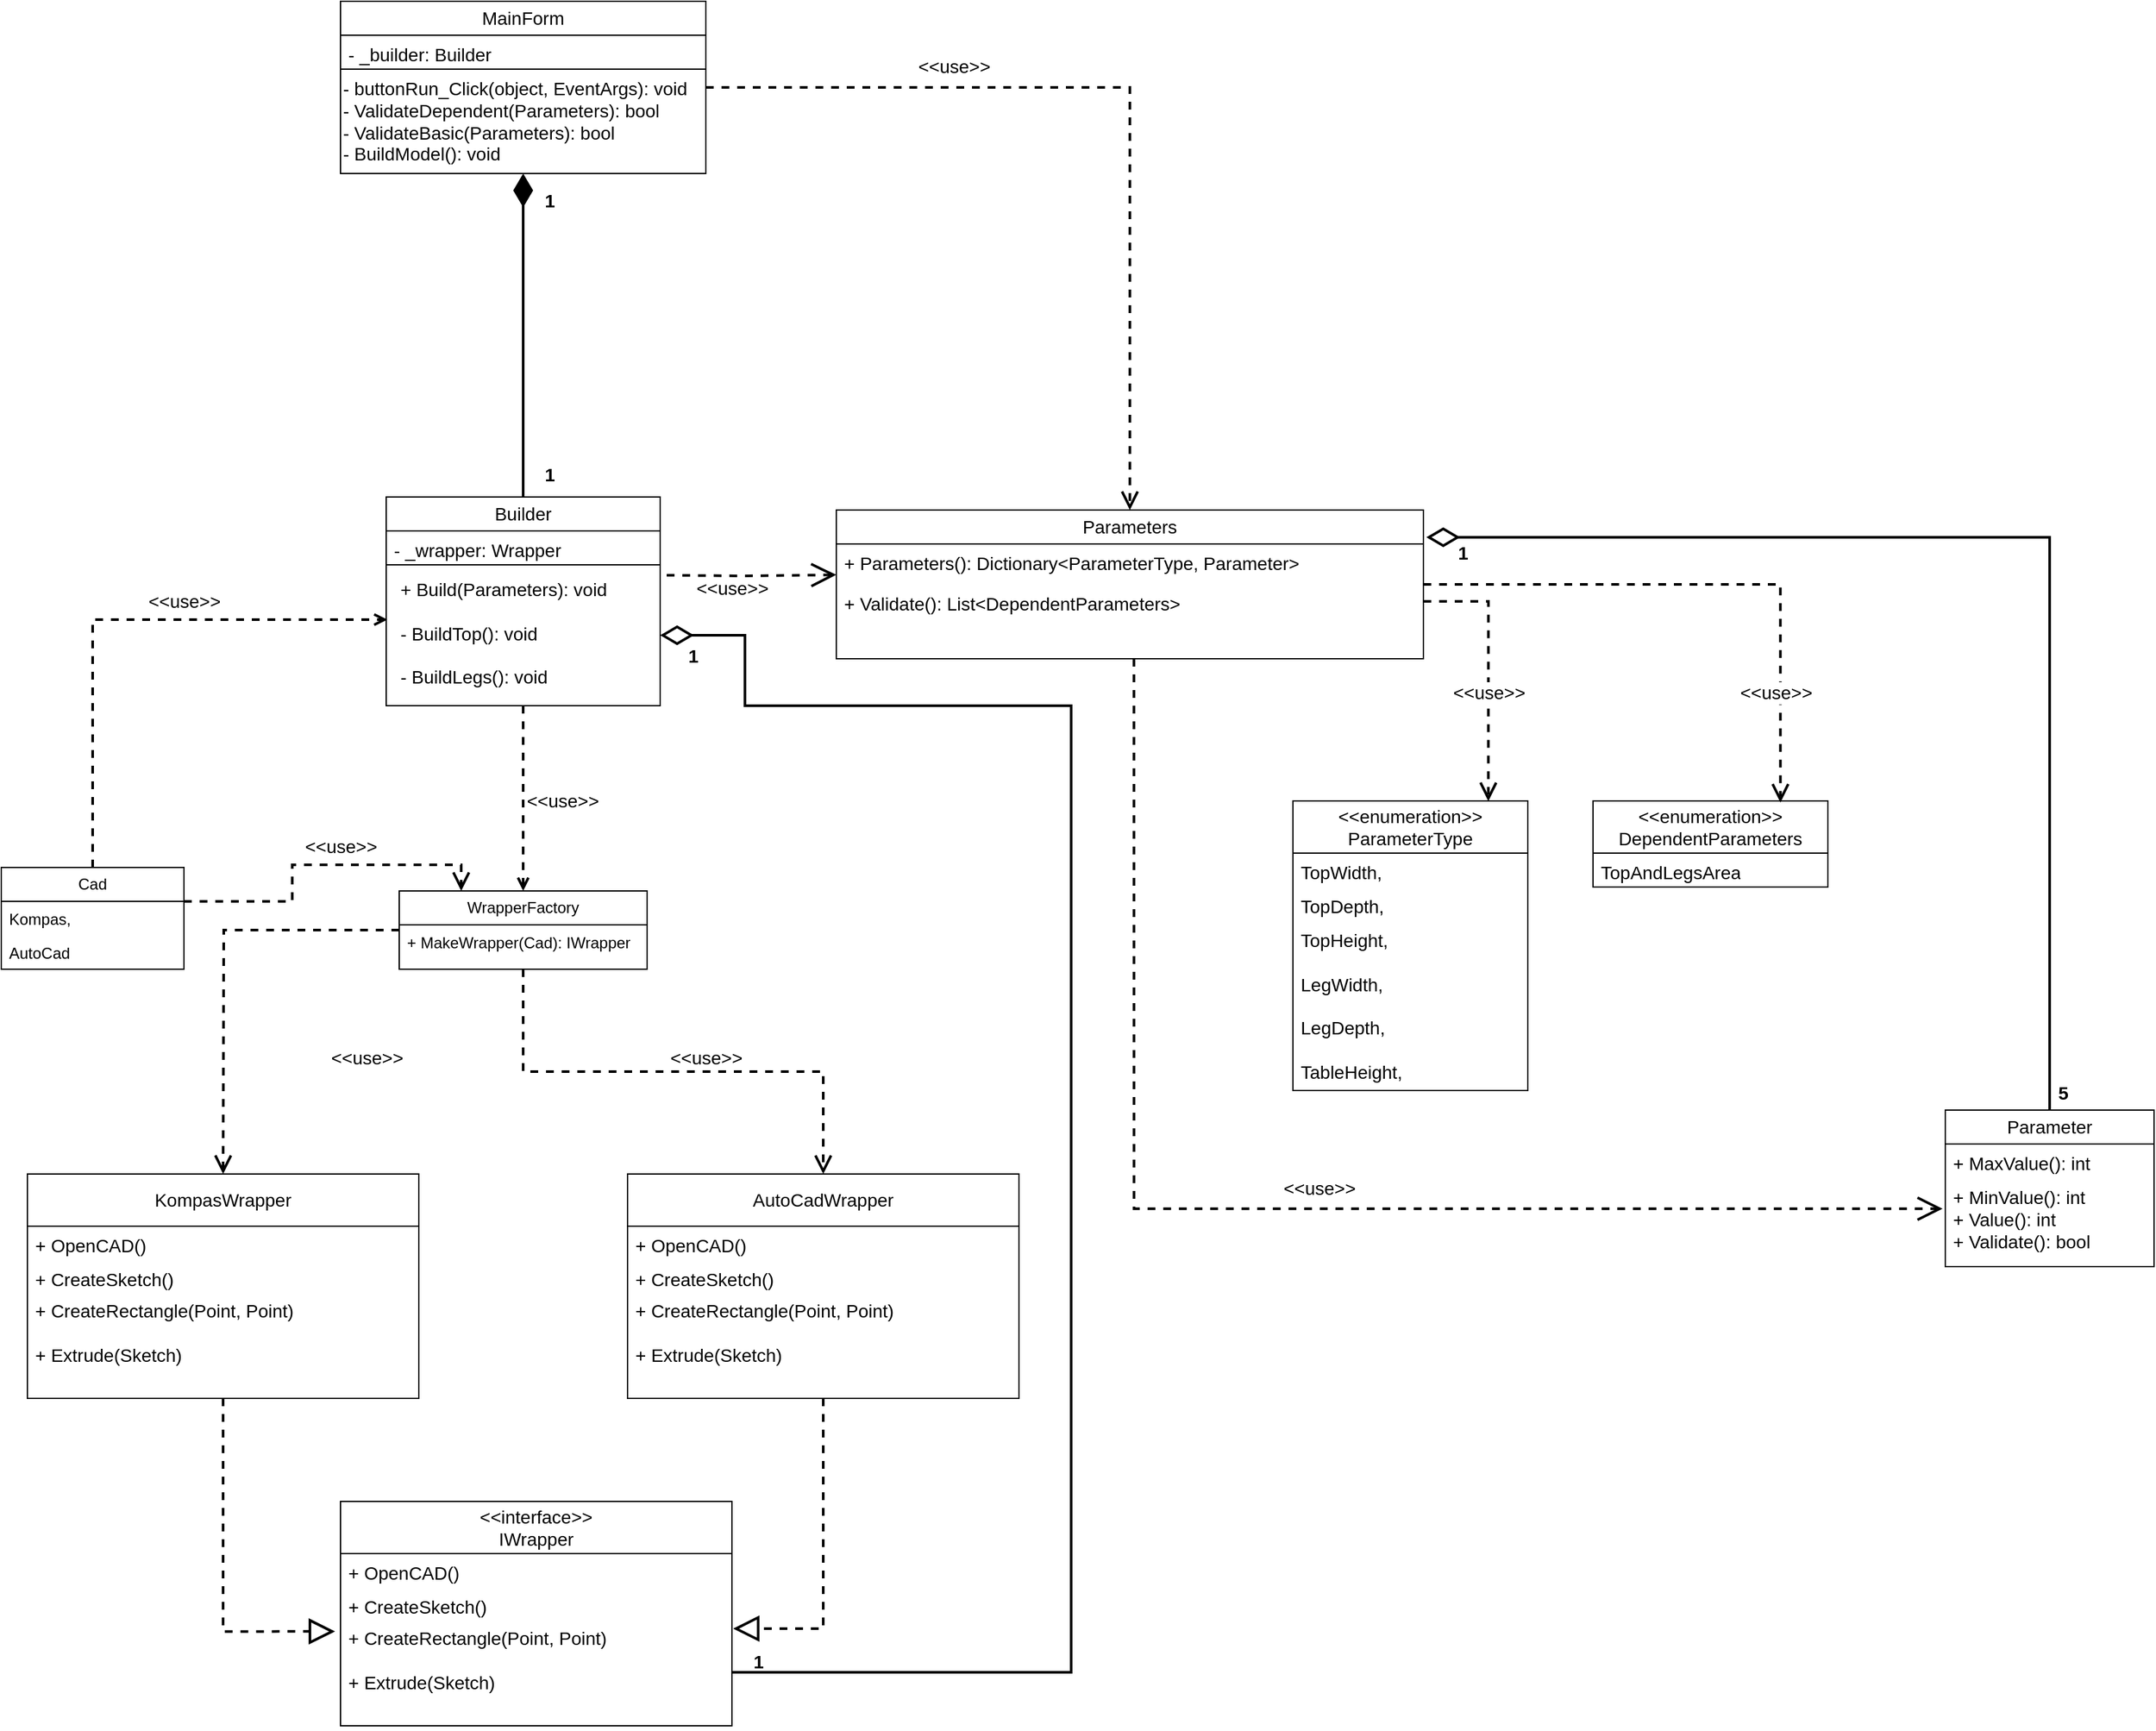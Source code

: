 <mxfile version="24.8.0">
  <diagram name="Страница — 1" id="_GvUe0sxVUc-ljBJi4vi">
    <mxGraphModel dx="1935" dy="2221" grid="1" gridSize="10" guides="1" tooltips="1" connect="1" arrows="1" fold="1" page="1" pageScale="1" pageWidth="827" pageHeight="1169" math="0" shadow="0">
      <root>
        <mxCell id="0" />
        <mxCell id="1" parent="0" />
        <mxCell id="PoCXjNP7LagrxDgm13DA-1" value="&amp;lt;&amp;lt;enumeration&amp;gt;&amp;gt;&lt;div style=&quot;font-size: 14px;&quot;&gt;ParameterType&lt;/div&gt;" style="swimlane;fontStyle=0;childLayout=stackLayout;horizontal=1;startSize=40;fillColor=none;horizontalStack=0;resizeParent=1;resizeParentMax=0;resizeLast=0;collapsible=1;marginBottom=0;whiteSpace=wrap;html=1;labelBackgroundColor=none;fontSize=14;" parent="1" vertex="1">
          <mxGeometry x="360" y="213" width="180" height="222" as="geometry">
            <mxRectangle x="610" y="150" width="140" height="40" as="alternateBounds" />
          </mxGeometry>
        </mxCell>
        <mxCell id="PoCXjNP7LagrxDgm13DA-2" value="TopWidth," style="text;strokeColor=none;fillColor=none;align=left;verticalAlign=top;spacingLeft=4;spacingRight=4;overflow=hidden;rotatable=0;points=[[0,0.5],[1,0.5]];portConstraint=eastwest;whiteSpace=wrap;html=1;fontSize=14;" parent="PoCXjNP7LagrxDgm13DA-1" vertex="1">
          <mxGeometry y="40" width="180" height="26" as="geometry" />
        </mxCell>
        <mxCell id="PoCXjNP7LagrxDgm13DA-3" value="TopDepth," style="text;strokeColor=none;fillColor=none;align=left;verticalAlign=top;spacingLeft=4;spacingRight=4;overflow=hidden;rotatable=0;points=[[0,0.5],[1,0.5]];portConstraint=eastwest;whiteSpace=wrap;html=1;fontSize=14;" parent="PoCXjNP7LagrxDgm13DA-1" vertex="1">
          <mxGeometry y="66" width="180" height="26" as="geometry" />
        </mxCell>
        <mxCell id="PoCXjNP7LagrxDgm13DA-4" value="&lt;div style=&quot;font-size: 14px;&quot;&gt;&lt;span style=&quot;background-color: initial; font-size: 14px;&quot;&gt;TopHeight,&lt;/span&gt;&lt;br style=&quot;font-size: 14px;&quot;&gt;&lt;/div&gt;&lt;div style=&quot;font-size: 14px;&quot;&gt;&lt;span style=&quot;background-color: initial; font-size: 14px;&quot;&gt;&lt;br style=&quot;font-size: 14px;&quot;&gt;&lt;/span&gt;&lt;/div&gt;&lt;div style=&quot;font-size: 14px;&quot;&gt;LegWidth,&lt;div style=&quot;font-size: 14px;&quot;&gt;&lt;br style=&quot;font-size: 14px;&quot;&gt;&lt;/div&gt;&lt;div style=&quot;font-size: 14px;&quot;&gt;LegDepth,&lt;/div&gt;&lt;/div&gt;&lt;div style=&quot;font-size: 14px;&quot;&gt;&lt;br style=&quot;font-size: 14px;&quot;&gt;&lt;/div&gt;&lt;div style=&quot;font-size: 14px;&quot;&gt;TableHeight,&lt;/div&gt;" style="text;strokeColor=none;fillColor=none;align=left;verticalAlign=top;spacingLeft=4;spacingRight=4;overflow=hidden;rotatable=0;points=[[0,0.5],[1,0.5]];portConstraint=eastwest;whiteSpace=wrap;html=1;fontSize=14;" parent="PoCXjNP7LagrxDgm13DA-1" vertex="1">
          <mxGeometry y="92" width="180" height="130" as="geometry" />
        </mxCell>
        <mxCell id="PoCXjNP7LagrxDgm13DA-5" value="Parameter" style="swimlane;fontStyle=0;childLayout=stackLayout;horizontal=1;startSize=26;fillColor=none;horizontalStack=0;resizeParent=1;resizeParentMax=0;resizeLast=0;collapsible=1;marginBottom=0;whiteSpace=wrap;html=1;fontSize=14;" parent="1" vertex="1">
          <mxGeometry x="860" y="450" width="160" height="120" as="geometry">
            <mxRectangle x="590" y="450" width="110" height="30" as="alternateBounds" />
          </mxGeometry>
        </mxCell>
        <mxCell id="PoCXjNP7LagrxDgm13DA-7" value="+ MaxValue(): int" style="text;strokeColor=none;fillColor=none;align=left;verticalAlign=top;spacingLeft=4;spacingRight=4;overflow=hidden;rotatable=0;points=[[0,0.5],[1,0.5]];portConstraint=eastwest;whiteSpace=wrap;html=1;fontSize=14;" parent="PoCXjNP7LagrxDgm13DA-5" vertex="1">
          <mxGeometry y="26" width="160" height="26" as="geometry" />
        </mxCell>
        <mxCell id="PoCXjNP7LagrxDgm13DA-8" value="+ MinValue(): int&lt;div&gt;+ Value(): int&lt;/div&gt;&lt;div&gt;+ Validate(): bool&lt;/div&gt;" style="text;strokeColor=none;fillColor=none;align=left;verticalAlign=top;spacingLeft=4;spacingRight=4;overflow=hidden;rotatable=0;points=[[0,0.5],[1,0.5]];portConstraint=eastwest;whiteSpace=wrap;html=1;fontSize=14;" parent="PoCXjNP7LagrxDgm13DA-5" vertex="1">
          <mxGeometry y="52" width="160" height="68" as="geometry" />
        </mxCell>
        <mxCell id="PoCXjNP7LagrxDgm13DA-13" style="edgeStyle=orthogonalEdgeStyle;rounded=0;orthogonalLoop=1;jettySize=auto;html=1;entryX=-0.013;entryY=0.347;entryDx=0;entryDy=0;entryPerimeter=0;fontSize=14;strokeWidth=2;dashed=1;endArrow=open;endFill=0;endSize=15;exitX=0.507;exitY=1;exitDx=0;exitDy=0;exitPerimeter=0;" parent="1" target="PoCXjNP7LagrxDgm13DA-8" edge="1" source="PoCXjNP7LagrxDgm13DA-20">
          <mxGeometry relative="1" as="geometry">
            <mxPoint x="430" y="553" as="sourcePoint" />
          </mxGeometry>
        </mxCell>
        <mxCell id="PoCXjNP7LagrxDgm13DA-14" value="&amp;lt;&amp;lt;use&amp;gt;&amp;gt;" style="edgeLabel;html=1;align=center;verticalAlign=middle;resizable=0;points=[];fontSize=14;" parent="PoCXjNP7LagrxDgm13DA-13" vertex="1" connectable="0">
          <mxGeometry x="-0.272" y="-1" relative="1" as="geometry">
            <mxPoint x="143" y="27" as="offset" />
          </mxGeometry>
        </mxCell>
        <mxCell id="PoCXjNP7LagrxDgm13DA-18" value="Parameters" style="swimlane;fontStyle=0;childLayout=stackLayout;horizontal=1;startSize=26;fillColor=none;horizontalStack=0;resizeParent=1;resizeParentMax=0;resizeLast=0;collapsible=1;marginBottom=0;whiteSpace=wrap;html=1;fontSize=14;" parent="1" vertex="1">
          <mxGeometry x="10" y="-10" width="450" height="114" as="geometry" />
        </mxCell>
        <mxCell id="PoCXjNP7LagrxDgm13DA-20" value="+ Parameters(): Dictionary&amp;lt;ParameterType, Parameter&amp;gt;" style="text;strokeColor=none;fillColor=none;align=left;verticalAlign=top;spacingLeft=4;spacingRight=4;overflow=hidden;rotatable=0;points=[[0,0.5],[1,0.5]];portConstraint=eastwest;whiteSpace=wrap;html=1;fontSize=14;" parent="PoCXjNP7LagrxDgm13DA-18" vertex="1">
          <mxGeometry y="26" width="450" height="88" as="geometry" />
        </mxCell>
        <mxCell id="PoCXjNP7LagrxDgm13DA-25" style="edgeStyle=orthogonalEdgeStyle;rounded=0;orthogonalLoop=1;jettySize=auto;html=1;entryX=1.005;entryY=-0.058;entryDx=0;entryDy=0;entryPerimeter=0;strokeWidth=2;endArrow=diamondThin;endFill=0;endSize=20;" parent="1" source="PoCXjNP7LagrxDgm13DA-5" target="PoCXjNP7LagrxDgm13DA-20" edge="1">
          <mxGeometry relative="1" as="geometry" />
        </mxCell>
        <mxCell id="PoCXjNP7LagrxDgm13DA-26" value="5" style="text;align=center;fontStyle=1;verticalAlign=middle;spacingLeft=3;spacingRight=3;strokeColor=none;rotatable=0;points=[[0,0.5],[1,0.5]];portConstraint=eastwest;html=1;fontSize=14;" parent="1" vertex="1">
          <mxGeometry x="910" y="424" width="80" height="26" as="geometry" />
        </mxCell>
        <mxCell id="PoCXjNP7LagrxDgm13DA-27" value="1" style="text;align=center;fontStyle=1;verticalAlign=middle;spacingLeft=3;spacingRight=3;strokeColor=none;rotatable=0;points=[[0,0.5],[1,0.5]];portConstraint=eastwest;html=1;fontSize=14;" parent="1" vertex="1">
          <mxGeometry x="450" y="10" width="80" height="26" as="geometry" />
        </mxCell>
        <mxCell id="3VKgxQNt9R2R6aNOcvrB-17" style="edgeStyle=orthogonalEdgeStyle;rounded=0;orthogonalLoop=1;jettySize=auto;html=1;entryX=0.5;entryY=0;entryDx=0;entryDy=0;strokeWidth=2;dashed=1;endArrow=open;endFill=0;" parent="1" source="PoCXjNP7LagrxDgm13DA-30" target="3VKgxQNt9R2R6aNOcvrB-1" edge="1">
          <mxGeometry relative="1" as="geometry" />
        </mxCell>
        <mxCell id="PoCXjNP7LagrxDgm13DA-30" value="Builder" style="swimlane;fontStyle=0;childLayout=stackLayout;horizontal=1;startSize=26;fillColor=none;horizontalStack=0;resizeParent=1;resizeParentMax=0;resizeLast=0;collapsible=1;marginBottom=0;whiteSpace=wrap;html=1;fontSize=14;" parent="1" vertex="1">
          <mxGeometry x="-335" y="-20" width="210" height="160" as="geometry" />
        </mxCell>
        <mxCell id="PoCXjNP7LagrxDgm13DA-31" value="- _wrapper: Wrapper" style="text;strokeColor=none;fillColor=none;align=left;verticalAlign=top;spacingLeft=4;spacingRight=4;overflow=hidden;rotatable=0;points=[[0,0.5],[1,0.5]];portConstraint=eastwest;whiteSpace=wrap;html=1;fontSize=14;" parent="PoCXjNP7LagrxDgm13DA-30" vertex="1">
          <mxGeometry y="26" width="210" height="26" as="geometry" />
        </mxCell>
        <mxCell id="PoCXjNP7LagrxDgm13DA-47" value="" style="html=1;whiteSpace=wrap;" parent="PoCXjNP7LagrxDgm13DA-30" vertex="1">
          <mxGeometry y="52" width="210" height="108" as="geometry" />
        </mxCell>
        <mxCell id="PoCXjNP7LagrxDgm13DA-34" style="edgeStyle=orthogonalEdgeStyle;rounded=0;orthogonalLoop=1;jettySize=auto;html=1;entryX=-0.003;entryY=0.894;entryDx=0;entryDy=0;entryPerimeter=0;dashed=1;strokeWidth=2;endArrow=open;endFill=0;endSize=15;" parent="1" edge="1">
          <mxGeometry relative="1" as="geometry">
            <mxPoint x="-120" y="40" as="sourcePoint" />
            <mxPoint x="10.0" y="39.654" as="targetPoint" />
          </mxGeometry>
        </mxCell>
        <mxCell id="PoCXjNP7LagrxDgm13DA-35" value="&amp;lt;&amp;lt;use&amp;gt;&amp;gt;" style="edgeLabel;html=1;align=center;verticalAlign=middle;resizable=0;points=[];fontSize=14;" parent="1" vertex="1" connectable="0">
          <mxGeometry x="-70" y="50.004" as="geometry" />
        </mxCell>
        <mxCell id="PoCXjNP7LagrxDgm13DA-40" style="edgeStyle=orthogonalEdgeStyle;rounded=0;orthogonalLoop=1;jettySize=auto;html=1;strokeWidth=2;endArrow=diamondThin;endFill=1;endSize=20;entryX=0.5;entryY=1;entryDx=0;entryDy=0;" parent="1" source="PoCXjNP7LagrxDgm13DA-30" target="PoCXjNP7LagrxDgm13DA-55" edge="1">
          <mxGeometry relative="1" as="geometry">
            <mxPoint x="-230" y="-180" as="targetPoint" />
          </mxGeometry>
        </mxCell>
        <mxCell id="PoCXjNP7LagrxDgm13DA-42" value="&amp;lt;&amp;lt;interface&amp;gt;&amp;gt;&lt;br&gt;IWrapper" style="swimlane;fontStyle=0;childLayout=stackLayout;horizontal=1;startSize=40;fillColor=none;horizontalStack=0;resizeParent=1;resizeParentMax=0;resizeLast=0;collapsible=1;marginBottom=0;whiteSpace=wrap;html=1;fontSize=14;" parent="1" vertex="1">
          <mxGeometry x="-370" y="750" width="300" height="172" as="geometry" />
        </mxCell>
        <mxCell id="PoCXjNP7LagrxDgm13DA-43" value="+ OpenCAD()" style="text;strokeColor=none;fillColor=none;align=left;verticalAlign=top;spacingLeft=4;spacingRight=4;overflow=hidden;rotatable=0;points=[[0,0.5],[1,0.5]];portConstraint=eastwest;whiteSpace=wrap;html=1;fontSize=14;" parent="PoCXjNP7LagrxDgm13DA-42" vertex="1">
          <mxGeometry y="40" width="300" height="26" as="geometry" />
        </mxCell>
        <mxCell id="PoCXjNP7LagrxDgm13DA-44" value="+ CreateSketch()" style="text;strokeColor=none;fillColor=none;align=left;verticalAlign=top;spacingLeft=4;spacingRight=4;overflow=hidden;rotatable=0;points=[[0,0.5],[1,0.5]];portConstraint=eastwest;whiteSpace=wrap;html=1;fontSize=14;" parent="PoCXjNP7LagrxDgm13DA-42" vertex="1">
          <mxGeometry y="66" width="300" height="24" as="geometry" />
        </mxCell>
        <mxCell id="PoCXjNP7LagrxDgm13DA-45" value="+ CreateRectangle(Point, Point)&lt;div&gt;&lt;br&gt;&lt;/div&gt;&lt;div&gt;+ Extrude(Sketch)&lt;/div&gt;" style="text;strokeColor=none;fillColor=none;align=left;verticalAlign=top;spacingLeft=4;spacingRight=4;overflow=hidden;rotatable=0;points=[[0,0.5],[1,0.5]];portConstraint=eastwest;whiteSpace=wrap;html=1;fontSize=14;" parent="PoCXjNP7LagrxDgm13DA-42" vertex="1">
          <mxGeometry y="90" width="300" height="82" as="geometry" />
        </mxCell>
        <mxCell id="iyFwf2g1BbEHtkNS71lu-4" style="edgeStyle=orthogonalEdgeStyle;rounded=0;orthogonalLoop=1;jettySize=auto;html=1;entryX=1;entryY=0.5;entryDx=0;entryDy=0;exitX=1;exitY=0.5;exitDx=0;exitDy=0;startArrow=diamondThin;startFill=0;endArrow=none;endFill=0;endSize=11;targetPerimeterSpacing=0;strokeWidth=2;sourcePerimeterSpacing=0;startSize=20;" edge="1" parent="1" source="PoCXjNP7LagrxDgm13DA-47" target="PoCXjNP7LagrxDgm13DA-45">
          <mxGeometry relative="1" as="geometry">
            <Array as="points">
              <mxPoint x="-60" y="86" />
              <mxPoint x="-60" y="140" />
              <mxPoint x="190" y="140" />
              <mxPoint x="190" y="881" />
            </Array>
          </mxGeometry>
        </mxCell>
        <mxCell id="PoCXjNP7LagrxDgm13DA-48" value="+ Build(Parameters): void&lt;div&gt;&lt;br&gt;&lt;/div&gt;&lt;div&gt;- BuildTop(): void&lt;/div&gt;&lt;div&gt;&lt;br&gt;&lt;/div&gt;&lt;div&gt;- BuildLegs(): void&lt;/div&gt;" style="text;strokeColor=none;fillColor=none;align=left;verticalAlign=top;spacingLeft=4;spacingRight=4;overflow=hidden;rotatable=0;points=[[0,0.5],[1,0.5]];portConstraint=eastwest;whiteSpace=wrap;html=1;fontSize=14;" parent="1" vertex="1">
          <mxGeometry x="-330" y="36" width="200" height="104" as="geometry" />
        </mxCell>
        <mxCell id="iyFwf2g1BbEHtkNS71lu-2" style="edgeStyle=orthogonalEdgeStyle;rounded=0;orthogonalLoop=1;jettySize=auto;html=1;entryX=0.5;entryY=0;entryDx=0;entryDy=0;strokeWidth=2;dashed=1;endArrow=open;endFill=0;endSize=10;" edge="1" parent="1" source="PoCXjNP7LagrxDgm13DA-55" target="PoCXjNP7LagrxDgm13DA-18">
          <mxGeometry relative="1" as="geometry" />
        </mxCell>
        <mxCell id="PoCXjNP7LagrxDgm13DA-55" value="MainForm" style="swimlane;fontStyle=0;childLayout=stackLayout;horizontal=1;startSize=26;fillColor=none;horizontalStack=0;resizeParent=1;resizeParentMax=0;resizeLast=0;collapsible=1;marginBottom=0;whiteSpace=wrap;html=1;fontSize=14;" parent="1" vertex="1">
          <mxGeometry x="-370" y="-400" width="280" height="132" as="geometry" />
        </mxCell>
        <mxCell id="PoCXjNP7LagrxDgm13DA-56" value="- _builder: Builder" style="text;strokeColor=none;fillColor=none;align=left;verticalAlign=top;spacingLeft=4;spacingRight=4;overflow=hidden;rotatable=0;points=[[0,0.5],[1,0.5]];portConstraint=eastwest;whiteSpace=wrap;html=1;fontSize=14;" parent="PoCXjNP7LagrxDgm13DA-55" vertex="1">
          <mxGeometry y="26" width="280" height="26" as="geometry" />
        </mxCell>
        <mxCell id="PoCXjNP7LagrxDgm13DA-58" value="-&amp;nbsp;buttonRun_Click(object, EventArgs): void&lt;br&gt;-&amp;nbsp;ValidateDependent(Parameters): bool&lt;div&gt;- ValidateBasic(Parameters): bool&lt;br&gt;- BuildModel(): void&lt;/div&gt;" style="html=1;whiteSpace=wrap;align=left;fontSize=14;" parent="PoCXjNP7LagrxDgm13DA-55" vertex="1">
          <mxGeometry y="52" width="280" height="80" as="geometry" />
        </mxCell>
        <mxCell id="PoCXjNP7LagrxDgm13DA-64" value="1" style="text;align=center;fontStyle=1;verticalAlign=middle;spacingLeft=3;spacingRight=3;strokeColor=none;rotatable=0;points=[[0,0.5],[1,0.5]];portConstraint=eastwest;html=1;fontSize=14;" parent="1" vertex="1">
          <mxGeometry x="-250" y="-50" width="80" height="26" as="geometry" />
        </mxCell>
        <mxCell id="PoCXjNP7LagrxDgm13DA-65" value="1" style="text;align=center;fontStyle=1;verticalAlign=middle;spacingLeft=3;spacingRight=3;strokeColor=none;rotatable=0;points=[[0,0.5],[1,0.5]];portConstraint=eastwest;html=1;fontSize=14;" parent="1" vertex="1">
          <mxGeometry x="-250" y="-260" width="80" height="26" as="geometry" />
        </mxCell>
        <mxCell id="ReBuMeNeadvC9PKwHi04-1" value="&lt;div&gt;&lt;br&gt;&lt;/div&gt;+ Validate(): List&amp;lt;DependentParameters&amp;gt;" style="text;strokeColor=none;fillColor=none;align=left;verticalAlign=top;spacingLeft=4;spacingRight=4;overflow=hidden;rotatable=0;points=[[0,0.5],[1,0.5]];portConstraint=eastwest;whiteSpace=wrap;html=1;fontSize=14;" parent="1" vertex="1">
          <mxGeometry x="10" y="30" width="290" height="85" as="geometry" />
        </mxCell>
        <mxCell id="ReBuMeNeadvC9PKwHi04-2" value="KompasWrapper" style="swimlane;fontStyle=0;childLayout=stackLayout;horizontal=1;startSize=40;fillColor=none;horizontalStack=0;resizeParent=1;resizeParentMax=0;resizeLast=0;collapsible=1;marginBottom=0;whiteSpace=wrap;html=1;fontSize=14;" parent="1" vertex="1">
          <mxGeometry x="-610" y="499" width="300" height="172" as="geometry" />
        </mxCell>
        <mxCell id="ReBuMeNeadvC9PKwHi04-3" value="+ OpenCAD()" style="text;strokeColor=none;fillColor=none;align=left;verticalAlign=top;spacingLeft=4;spacingRight=4;overflow=hidden;rotatable=0;points=[[0,0.5],[1,0.5]];portConstraint=eastwest;whiteSpace=wrap;html=1;fontSize=14;" parent="ReBuMeNeadvC9PKwHi04-2" vertex="1">
          <mxGeometry y="40" width="300" height="26" as="geometry" />
        </mxCell>
        <mxCell id="ReBuMeNeadvC9PKwHi04-4" value="+ CreateSketch()" style="text;strokeColor=none;fillColor=none;align=left;verticalAlign=top;spacingLeft=4;spacingRight=4;overflow=hidden;rotatable=0;points=[[0,0.5],[1,0.5]];portConstraint=eastwest;whiteSpace=wrap;html=1;fontSize=14;" parent="ReBuMeNeadvC9PKwHi04-2" vertex="1">
          <mxGeometry y="66" width="300" height="24" as="geometry" />
        </mxCell>
        <mxCell id="ReBuMeNeadvC9PKwHi04-5" value="+ CreateRectangle(Point, Point)&lt;div&gt;&lt;br&gt;&lt;/div&gt;&lt;div&gt;+ Extrude(Sketch)&lt;/div&gt;" style="text;strokeColor=none;fillColor=none;align=left;verticalAlign=top;spacingLeft=4;spacingRight=4;overflow=hidden;rotatable=0;points=[[0,0.5],[1,0.5]];portConstraint=eastwest;whiteSpace=wrap;html=1;fontSize=14;" parent="ReBuMeNeadvC9PKwHi04-2" vertex="1">
          <mxGeometry y="90" width="300" height="82" as="geometry" />
        </mxCell>
        <mxCell id="ReBuMeNeadvC9PKwHi04-6" value="AutoCadWrapper" style="swimlane;fontStyle=0;childLayout=stackLayout;horizontal=1;startSize=40;fillColor=none;horizontalStack=0;resizeParent=1;resizeParentMax=0;resizeLast=0;collapsible=1;marginBottom=0;whiteSpace=wrap;html=1;fontSize=14;" parent="1" vertex="1">
          <mxGeometry x="-150" y="499" width="300" height="172" as="geometry" />
        </mxCell>
        <mxCell id="ReBuMeNeadvC9PKwHi04-7" value="+ OpenCAD()" style="text;strokeColor=none;fillColor=none;align=left;verticalAlign=top;spacingLeft=4;spacingRight=4;overflow=hidden;rotatable=0;points=[[0,0.5],[1,0.5]];portConstraint=eastwest;whiteSpace=wrap;html=1;fontSize=14;" parent="ReBuMeNeadvC9PKwHi04-6" vertex="1">
          <mxGeometry y="40" width="300" height="26" as="geometry" />
        </mxCell>
        <mxCell id="ReBuMeNeadvC9PKwHi04-8" value="+ CreateSketch()" style="text;strokeColor=none;fillColor=none;align=left;verticalAlign=top;spacingLeft=4;spacingRight=4;overflow=hidden;rotatable=0;points=[[0,0.5],[1,0.5]];portConstraint=eastwest;whiteSpace=wrap;html=1;fontSize=14;" parent="ReBuMeNeadvC9PKwHi04-6" vertex="1">
          <mxGeometry y="66" width="300" height="24" as="geometry" />
        </mxCell>
        <mxCell id="ReBuMeNeadvC9PKwHi04-9" value="+ CreateRectangle(Point, Point)&lt;div&gt;&lt;br&gt;&lt;/div&gt;&lt;div&gt;+ Extrude(Sketch)&lt;/div&gt;" style="text;strokeColor=none;fillColor=none;align=left;verticalAlign=top;spacingLeft=4;spacingRight=4;overflow=hidden;rotatable=0;points=[[0,0.5],[1,0.5]];portConstraint=eastwest;whiteSpace=wrap;html=1;fontSize=14;" parent="ReBuMeNeadvC9PKwHi04-6" vertex="1">
          <mxGeometry y="90" width="300" height="82" as="geometry" />
        </mxCell>
        <mxCell id="ReBuMeNeadvC9PKwHi04-10" style="edgeStyle=orthogonalEdgeStyle;rounded=0;orthogonalLoop=1;jettySize=auto;html=1;entryX=-0.014;entryY=0.118;entryDx=0;entryDy=0;entryPerimeter=0;strokeWidth=2;endArrow=block;endFill=0;endSize=15;dashed=1;" parent="1" source="ReBuMeNeadvC9PKwHi04-2" target="PoCXjNP7LagrxDgm13DA-45" edge="1">
          <mxGeometry relative="1" as="geometry" />
        </mxCell>
        <mxCell id="ReBuMeNeadvC9PKwHi04-11" style="edgeStyle=orthogonalEdgeStyle;rounded=0;orthogonalLoop=1;jettySize=auto;html=1;entryX=1.003;entryY=0.092;entryDx=0;entryDy=0;entryPerimeter=0;dashed=1;strokeWidth=2;endArrow=block;endFill=0;endSize=15;" parent="1" source="ReBuMeNeadvC9PKwHi04-6" target="PoCXjNP7LagrxDgm13DA-45" edge="1">
          <mxGeometry relative="1" as="geometry" />
        </mxCell>
        <mxCell id="3VKgxQNt9R2R6aNOcvrB-13" style="edgeStyle=orthogonalEdgeStyle;rounded=0;orthogonalLoop=1;jettySize=auto;html=1;entryX=0.5;entryY=0;entryDx=0;entryDy=0;strokeWidth=2;dashed=1;endArrow=open;endFill=0;endSize=10;" parent="1" source="3VKgxQNt9R2R6aNOcvrB-1" target="ReBuMeNeadvC9PKwHi04-6" edge="1">
          <mxGeometry relative="1" as="geometry" />
        </mxCell>
        <mxCell id="3VKgxQNt9R2R6aNOcvrB-15" style="edgeStyle=orthogonalEdgeStyle;rounded=0;orthogonalLoop=1;jettySize=auto;html=1;strokeWidth=2;dashed=1;endArrow=open;endFill=0;endSize=10;" parent="1" source="3VKgxQNt9R2R6aNOcvrB-1" edge="1">
          <mxGeometry relative="1" as="geometry">
            <mxPoint x="-460" y="499" as="targetPoint" />
          </mxGeometry>
        </mxCell>
        <mxCell id="3VKgxQNt9R2R6aNOcvrB-1" value="WrapperFactory" style="swimlane;fontStyle=0;childLayout=stackLayout;horizontal=1;startSize=26;fillColor=none;horizontalStack=0;resizeParent=1;resizeParentMax=0;resizeLast=0;collapsible=1;marginBottom=0;whiteSpace=wrap;html=1;" parent="1" vertex="1">
          <mxGeometry x="-325" y="282" width="190" height="60" as="geometry" />
        </mxCell>
        <mxCell id="3VKgxQNt9R2R6aNOcvrB-3" value="+ MakeWrapper(Cad): IWrapper" style="text;strokeColor=none;fillColor=none;align=left;verticalAlign=top;spacingLeft=4;spacingRight=4;overflow=hidden;rotatable=0;points=[[0,0.5],[1,0.5]];portConstraint=eastwest;whiteSpace=wrap;html=1;" parent="3VKgxQNt9R2R6aNOcvrB-1" vertex="1">
          <mxGeometry y="26" width="190" height="34" as="geometry" />
        </mxCell>
        <mxCell id="3VKgxQNt9R2R6aNOcvrB-5" value="Cad" style="swimlane;fontStyle=0;childLayout=stackLayout;horizontal=1;startSize=26;fillColor=none;horizontalStack=0;resizeParent=1;resizeParentMax=0;resizeLast=0;collapsible=1;marginBottom=0;whiteSpace=wrap;html=1;" parent="1" vertex="1">
          <mxGeometry x="-630" y="264" width="140" height="78" as="geometry" />
        </mxCell>
        <mxCell id="3VKgxQNt9R2R6aNOcvrB-6" value="Kompas," style="text;strokeColor=none;fillColor=none;align=left;verticalAlign=top;spacingLeft=4;spacingRight=4;overflow=hidden;rotatable=0;points=[[0,0.5],[1,0.5]];portConstraint=eastwest;whiteSpace=wrap;html=1;" parent="3VKgxQNt9R2R6aNOcvrB-5" vertex="1">
          <mxGeometry y="26" width="140" height="26" as="geometry" />
        </mxCell>
        <mxCell id="3VKgxQNt9R2R6aNOcvrB-7" value="AutoCad" style="text;strokeColor=none;fillColor=none;align=left;verticalAlign=top;spacingLeft=4;spacingRight=4;overflow=hidden;rotatable=0;points=[[0,0.5],[1,0.5]];portConstraint=eastwest;whiteSpace=wrap;html=1;" parent="3VKgxQNt9R2R6aNOcvrB-5" vertex="1">
          <mxGeometry y="52" width="140" height="26" as="geometry" />
        </mxCell>
        <mxCell id="3VKgxQNt9R2R6aNOcvrB-9" style="edgeStyle=orthogonalEdgeStyle;rounded=0;orthogonalLoop=1;jettySize=auto;html=1;entryX=-0.02;entryY=0.365;entryDx=0;entryDy=0;entryPerimeter=0;dashed=1;strokeWidth=2;endArrow=open;endFill=0;" parent="1" source="3VKgxQNt9R2R6aNOcvrB-5" target="PoCXjNP7LagrxDgm13DA-48" edge="1">
          <mxGeometry relative="1" as="geometry" />
        </mxCell>
        <mxCell id="3VKgxQNt9R2R6aNOcvrB-10" value="&amp;lt;&amp;lt;use&amp;gt;&amp;gt;" style="edgeLabel;html=1;align=center;verticalAlign=middle;resizable=0;points=[];fontSize=14;" parent="1" vertex="1" connectable="0">
          <mxGeometry x="-490" y="60.004" as="geometry" />
        </mxCell>
        <mxCell id="3VKgxQNt9R2R6aNOcvrB-11" style="edgeStyle=orthogonalEdgeStyle;rounded=0;orthogonalLoop=1;jettySize=auto;html=1;entryX=0.25;entryY=0;entryDx=0;entryDy=0;strokeWidth=2;dashed=1;endArrow=open;endFill=0;endSize=10;" parent="1" source="3VKgxQNt9R2R6aNOcvrB-6" target="3VKgxQNt9R2R6aNOcvrB-1" edge="1">
          <mxGeometry relative="1" as="geometry">
            <Array as="points">
              <mxPoint x="-407" y="290" />
              <mxPoint x="-407" y="262" />
              <mxPoint x="-277" y="262" />
            </Array>
          </mxGeometry>
        </mxCell>
        <mxCell id="3VKgxQNt9R2R6aNOcvrB-12" value="&amp;lt;&amp;lt;use&amp;gt;&amp;gt;" style="edgeLabel;html=1;align=center;verticalAlign=middle;resizable=0;points=[];fontSize=14;" parent="1" vertex="1" connectable="0">
          <mxGeometry y="36.004" as="geometry">
            <mxPoint x="-370" y="212" as="offset" />
          </mxGeometry>
        </mxCell>
        <mxCell id="3VKgxQNt9R2R6aNOcvrB-14" value="&amp;lt;&amp;lt;use&amp;gt;&amp;gt;" style="edgeLabel;html=1;align=center;verticalAlign=middle;resizable=0;points=[];fontSize=14;" parent="1" vertex="1" connectable="0">
          <mxGeometry x="-90" y="410.004" as="geometry" />
        </mxCell>
        <mxCell id="3VKgxQNt9R2R6aNOcvrB-16" value="&amp;lt;&amp;lt;use&amp;gt;&amp;gt;" style="edgeLabel;html=1;align=center;verticalAlign=middle;resizable=0;points=[];fontSize=14;" parent="1" vertex="1" connectable="0">
          <mxGeometry x="-350" y="410.004" as="geometry" />
        </mxCell>
        <mxCell id="3VKgxQNt9R2R6aNOcvrB-18" value="&amp;lt;&amp;lt;use&amp;gt;&amp;gt;" style="edgeLabel;html=1;align=center;verticalAlign=middle;resizable=0;points=[];fontSize=14;" parent="1" vertex="1" connectable="0">
          <mxGeometry x="-200" y="213.004" as="geometry" />
        </mxCell>
        <mxCell id="iyFwf2g1BbEHtkNS71lu-3" value="&amp;lt;&amp;lt;use&amp;gt;&amp;gt;" style="edgeLabel;html=1;align=center;verticalAlign=middle;resizable=0;points=[];fontSize=14;" vertex="1" connectable="0" parent="1">
          <mxGeometry x="100" y="-349.996" as="geometry" />
        </mxCell>
        <mxCell id="iyFwf2g1BbEHtkNS71lu-6" value="1" style="text;align=center;fontStyle=1;verticalAlign=middle;spacingLeft=3;spacingRight=3;strokeColor=none;rotatable=0;points=[[0,0.5],[1,0.5]];portConstraint=eastwest;html=1;fontSize=14;" vertex="1" parent="1">
          <mxGeometry x="-140" y="89" width="80" height="26" as="geometry" />
        </mxCell>
        <mxCell id="iyFwf2g1BbEHtkNS71lu-7" value="1" style="text;align=center;fontStyle=1;verticalAlign=middle;spacingLeft=3;spacingRight=3;strokeColor=none;rotatable=0;points=[[0,0.5],[1,0.5]];portConstraint=eastwest;html=1;fontSize=14;" vertex="1" parent="1">
          <mxGeometry x="-90" y="860" width="80" height="26" as="geometry" />
        </mxCell>
        <mxCell id="iyFwf2g1BbEHtkNS71lu-8" value="&amp;lt;&amp;lt;enumeration&amp;gt;&amp;gt;&lt;div style=&quot;font-size: 14px;&quot;&gt;&lt;span style=&quot;text-align: left;&quot;&gt;DependentParameters&lt;/span&gt;&lt;/div&gt;" style="swimlane;fontStyle=0;childLayout=stackLayout;horizontal=1;startSize=40;fillColor=none;horizontalStack=0;resizeParent=1;resizeParentMax=0;resizeLast=0;collapsible=1;marginBottom=0;whiteSpace=wrap;html=1;labelBackgroundColor=none;fontSize=14;" vertex="1" parent="1">
          <mxGeometry x="590" y="213" width="180" height="66" as="geometry">
            <mxRectangle x="610" y="150" width="140" height="40" as="alternateBounds" />
          </mxGeometry>
        </mxCell>
        <mxCell id="iyFwf2g1BbEHtkNS71lu-9" value="TopAndLegsArea" style="text;strokeColor=none;fillColor=none;align=left;verticalAlign=top;spacingLeft=4;spacingRight=4;overflow=hidden;rotatable=0;points=[[0,0.5],[1,0.5]];portConstraint=eastwest;whiteSpace=wrap;html=1;fontSize=14;" vertex="1" parent="iyFwf2g1BbEHtkNS71lu-8">
          <mxGeometry y="40" width="180" height="26" as="geometry" />
        </mxCell>
        <mxCell id="iyFwf2g1BbEHtkNS71lu-13" style="edgeStyle=orthogonalEdgeStyle;rounded=0;orthogonalLoop=1;jettySize=auto;html=1;entryX=0.832;entryY=0.001;entryDx=0;entryDy=0;dashed=1;strokeWidth=2;endArrow=open;endFill=0;endSize=10;entryPerimeter=0;" edge="1" parent="1" source="PoCXjNP7LagrxDgm13DA-20" target="PoCXjNP7LagrxDgm13DA-1">
          <mxGeometry relative="1" as="geometry" />
        </mxCell>
        <mxCell id="iyFwf2g1BbEHtkNS71lu-14" value="&amp;lt;&amp;lt;use&amp;gt;&amp;gt;" style="edgeLabel;html=1;align=center;verticalAlign=middle;resizable=0;points=[];fontSize=14;" vertex="1" connectable="0" parent="1">
          <mxGeometry x="510.004" y="129.998" as="geometry" />
        </mxCell>
        <mxCell id="iyFwf2g1BbEHtkNS71lu-15" style="edgeStyle=orthogonalEdgeStyle;rounded=0;orthogonalLoop=1;jettySize=auto;html=1;entryX=0.798;entryY=0.019;entryDx=0;entryDy=0;entryPerimeter=0;strokeWidth=2;dashed=1;endArrow=open;endFill=0;endSize=10;" edge="1" parent="1" source="PoCXjNP7LagrxDgm13DA-18" target="iyFwf2g1BbEHtkNS71lu-8">
          <mxGeometry relative="1" as="geometry" />
        </mxCell>
        <mxCell id="iyFwf2g1BbEHtkNS71lu-16" value="&amp;lt;&amp;lt;use&amp;gt;&amp;gt;" style="edgeLabel;html=1;align=center;verticalAlign=middle;resizable=0;points=[];fontSize=14;" vertex="1" connectable="0" parent="1">
          <mxGeometry x="730.004" y="129.998" as="geometry" />
        </mxCell>
      </root>
    </mxGraphModel>
  </diagram>
</mxfile>
